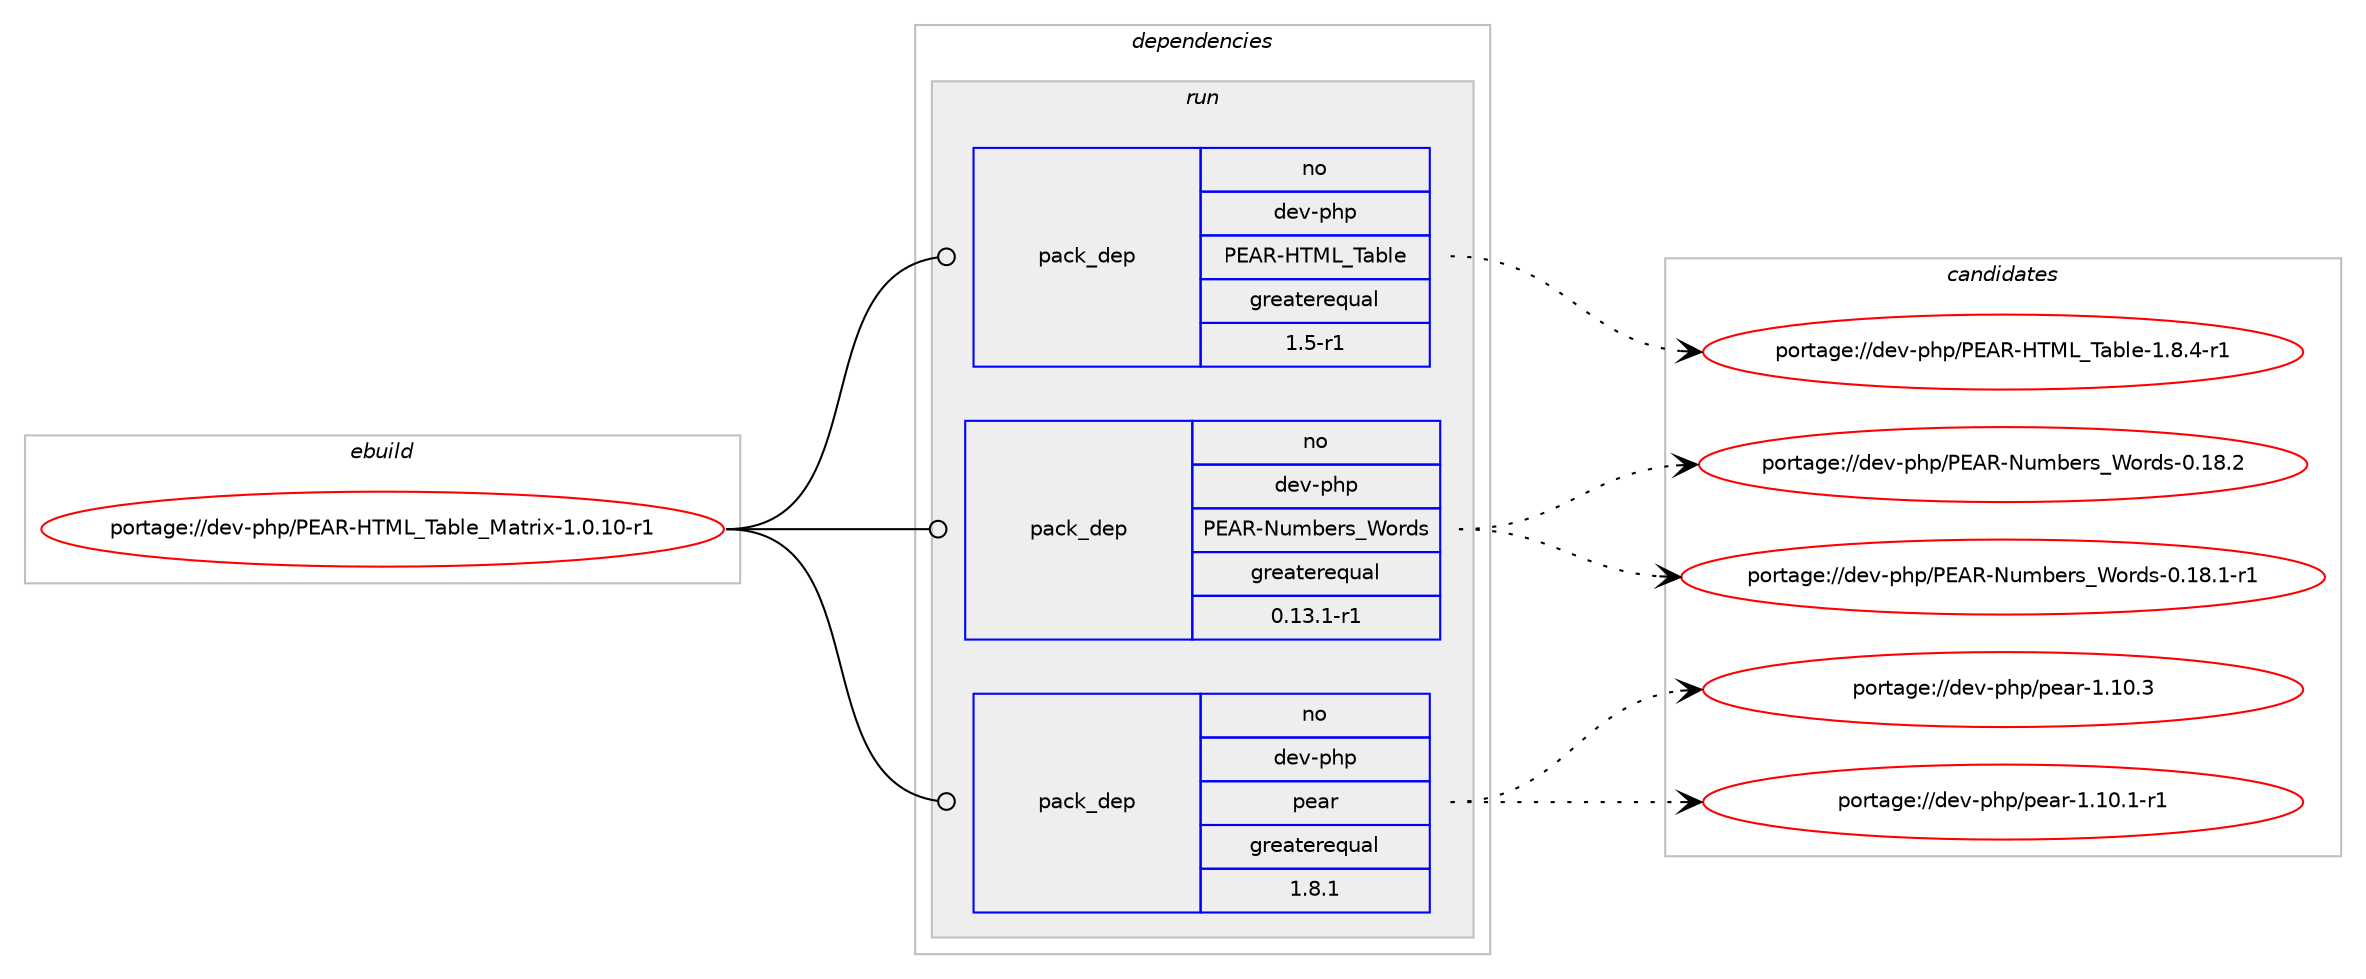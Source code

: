 digraph prolog {

# *************
# Graph options
# *************

newrank=true;
concentrate=true;
compound=true;
graph [rankdir=LR,fontname=Helvetica,fontsize=10,ranksep=1.5];#, ranksep=2.5, nodesep=0.2];
edge  [arrowhead=vee];
node  [fontname=Helvetica,fontsize=10];

# **********
# The ebuild
# **********

subgraph cluster_leftcol {
color=gray;
rank=same;
label=<<i>ebuild</i>>;
id [label="portage://dev-php/PEAR-HTML_Table_Matrix-1.0.10-r1", color=red, width=4, href="../dev-php/PEAR-HTML_Table_Matrix-1.0.10-r1.svg"];
}

# ****************
# The dependencies
# ****************

subgraph cluster_midcol {
color=gray;
label=<<i>dependencies</i>>;
subgraph cluster_compile {
fillcolor="#eeeeee";
style=filled;
label=<<i>compile</i>>;
}
subgraph cluster_compileandrun {
fillcolor="#eeeeee";
style=filled;
label=<<i>compile and run</i>>;
}
subgraph cluster_run {
fillcolor="#eeeeee";
style=filled;
label=<<i>run</i>>;
subgraph pack351690 {
dependency477834 [label=<<TABLE BORDER="0" CELLBORDER="1" CELLSPACING="0" CELLPADDING="4" WIDTH="220"><TR><TD ROWSPAN="6" CELLPADDING="30">pack_dep</TD></TR><TR><TD WIDTH="110">no</TD></TR><TR><TD>dev-php</TD></TR><TR><TD>PEAR-HTML_Table</TD></TR><TR><TD>greaterequal</TD></TR><TR><TD>1.5-r1</TD></TR></TABLE>>, shape=none, color=blue];
}
id:e -> dependency477834:w [weight=20,style="solid",arrowhead="odot"];
subgraph pack351691 {
dependency477835 [label=<<TABLE BORDER="0" CELLBORDER="1" CELLSPACING="0" CELLPADDING="4" WIDTH="220"><TR><TD ROWSPAN="6" CELLPADDING="30">pack_dep</TD></TR><TR><TD WIDTH="110">no</TD></TR><TR><TD>dev-php</TD></TR><TR><TD>PEAR-Numbers_Words</TD></TR><TR><TD>greaterequal</TD></TR><TR><TD>0.13.1-r1</TD></TR></TABLE>>, shape=none, color=blue];
}
id:e -> dependency477835:w [weight=20,style="solid",arrowhead="odot"];
subgraph pack351692 {
dependency477836 [label=<<TABLE BORDER="0" CELLBORDER="1" CELLSPACING="0" CELLPADDING="4" WIDTH="220"><TR><TD ROWSPAN="6" CELLPADDING="30">pack_dep</TD></TR><TR><TD WIDTH="110">no</TD></TR><TR><TD>dev-php</TD></TR><TR><TD>pear</TD></TR><TR><TD>greaterequal</TD></TR><TR><TD>1.8.1</TD></TR></TABLE>>, shape=none, color=blue];
}
id:e -> dependency477836:w [weight=20,style="solid",arrowhead="odot"];
}
}

# **************
# The candidates
# **************

subgraph cluster_choices {
rank=same;
color=gray;
label=<<i>candidates</i>>;

subgraph choice351690 {
color=black;
nodesep=1;
choice1001011184511210411247806965824572847776958497981081014549465646524511449 [label="portage://dev-php/PEAR-HTML_Table-1.8.4-r1", color=red, width=4,href="../dev-php/PEAR-HTML_Table-1.8.4-r1.svg"];
dependency477834:e -> choice1001011184511210411247806965824572847776958497981081014549465646524511449:w [style=dotted,weight="100"];
}
subgraph choice351691 {
color=black;
nodesep=1;
choice100101118451121041124780696582457811710998101114115958711111410011545484649564650 [label="portage://dev-php/PEAR-Numbers_Words-0.18.2", color=red, width=4,href="../dev-php/PEAR-Numbers_Words-0.18.2.svg"];
choice1001011184511210411247806965824578117109981011141159587111114100115454846495646494511449 [label="portage://dev-php/PEAR-Numbers_Words-0.18.1-r1", color=red, width=4,href="../dev-php/PEAR-Numbers_Words-0.18.1-r1.svg"];
dependency477835:e -> choice100101118451121041124780696582457811710998101114115958711111410011545484649564650:w [style=dotted,weight="100"];
dependency477835:e -> choice1001011184511210411247806965824578117109981011141159587111114100115454846495646494511449:w [style=dotted,weight="100"];
}
subgraph choice351692 {
color=black;
nodesep=1;
choice10010111845112104112471121019711445494649484651 [label="portage://dev-php/pear-1.10.3", color=red, width=4,href="../dev-php/pear-1.10.3.svg"];
choice100101118451121041124711210197114454946494846494511449 [label="portage://dev-php/pear-1.10.1-r1", color=red, width=4,href="../dev-php/pear-1.10.1-r1.svg"];
dependency477836:e -> choice10010111845112104112471121019711445494649484651:w [style=dotted,weight="100"];
dependency477836:e -> choice100101118451121041124711210197114454946494846494511449:w [style=dotted,weight="100"];
}
}

}
